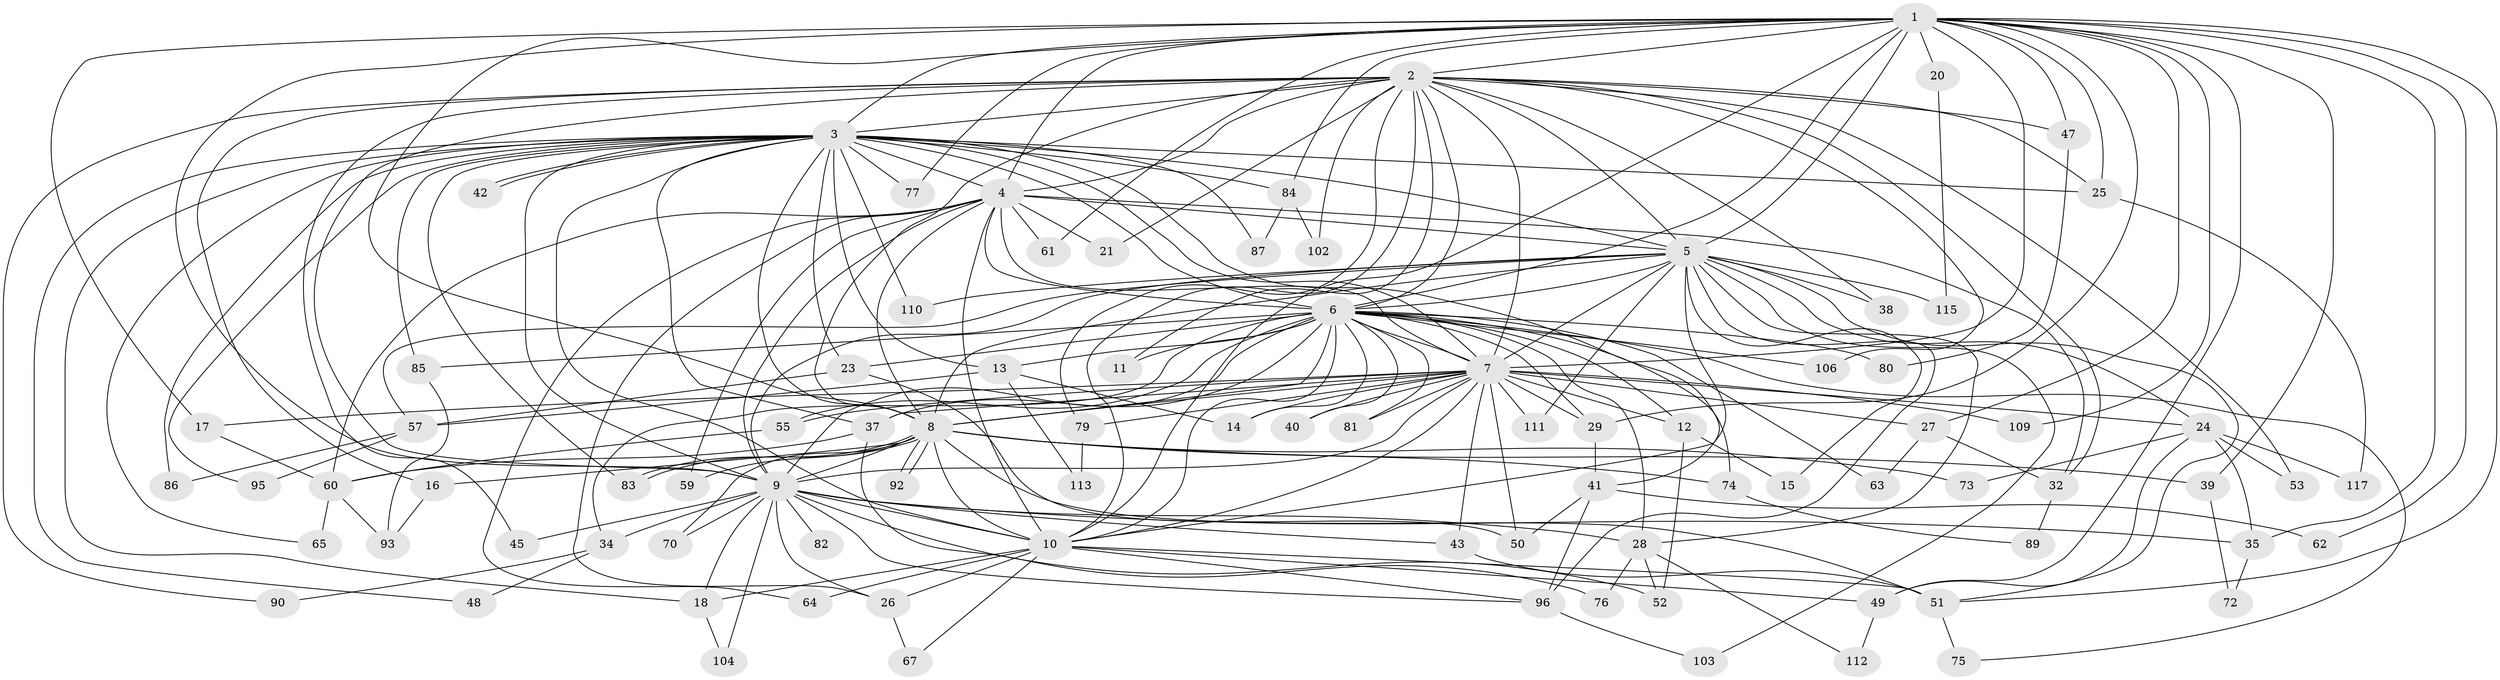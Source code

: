 // Generated by graph-tools (version 1.1) at 2025/23/03/03/25 07:23:47]
// undirected, 88 vertices, 221 edges
graph export_dot {
graph [start="1"]
  node [color=gray90,style=filled];
  1 [super="+19"];
  2 [super="+33"];
  3 [super="+69"];
  4 [super="+54"];
  5 [super="+97"];
  6 [super="+30"];
  7 [super="+56"];
  8 [super="+100"];
  9 [super="+31"];
  10 [super="+22"];
  11;
  12;
  13;
  14 [super="+71"];
  15;
  16 [super="+98"];
  17;
  18;
  20;
  21;
  23;
  24 [super="+94"];
  25 [super="+46"];
  26 [super="+44"];
  27;
  28 [super="+107"];
  29 [super="+36"];
  32 [super="+68"];
  34;
  35 [super="+58"];
  37 [super="+66"];
  38;
  39;
  40;
  41 [super="+114"];
  42;
  43;
  45;
  47;
  48;
  49;
  50 [super="+118"];
  51 [super="+91"];
  52 [super="+78"];
  53;
  55 [super="+108"];
  57 [super="+88"];
  59;
  60 [super="+99"];
  61 [super="+105"];
  62;
  63;
  64;
  65;
  67;
  70;
  72;
  73;
  74;
  75;
  76;
  77;
  79;
  80;
  81;
  82;
  83 [super="+101"];
  84;
  85;
  86;
  87;
  89;
  90;
  92;
  93;
  95;
  96 [super="+116"];
  102;
  103;
  104;
  106;
  109;
  110;
  111;
  112;
  113;
  115;
  117;
  1 -- 2;
  1 -- 3;
  1 -- 4;
  1 -- 5;
  1 -- 6;
  1 -- 7;
  1 -- 8;
  1 -- 9;
  1 -- 10;
  1 -- 17;
  1 -- 20 [weight=2];
  1 -- 27;
  1 -- 47;
  1 -- 49;
  1 -- 51;
  1 -- 61 [weight=2];
  1 -- 62;
  1 -- 77;
  1 -- 84;
  1 -- 109;
  1 -- 39;
  1 -- 35;
  1 -- 29;
  1 -- 25;
  2 -- 3 [weight=2];
  2 -- 4;
  2 -- 5;
  2 -- 6 [weight=2];
  2 -- 7;
  2 -- 8;
  2 -- 9;
  2 -- 10;
  2 -- 11;
  2 -- 16;
  2 -- 21;
  2 -- 25;
  2 -- 32;
  2 -- 38;
  2 -- 45;
  2 -- 47;
  2 -- 53;
  2 -- 79;
  2 -- 90;
  2 -- 102;
  2 -- 106;
  3 -- 4;
  3 -- 5;
  3 -- 6;
  3 -- 7 [weight=2];
  3 -- 8;
  3 -- 9;
  3 -- 10;
  3 -- 13;
  3 -- 18;
  3 -- 23;
  3 -- 25;
  3 -- 41;
  3 -- 42;
  3 -- 42;
  3 -- 48;
  3 -- 65;
  3 -- 77;
  3 -- 84;
  3 -- 85;
  3 -- 86;
  3 -- 87;
  3 -- 110;
  3 -- 95;
  3 -- 83;
  3 -- 37;
  4 -- 5;
  4 -- 6;
  4 -- 7;
  4 -- 8;
  4 -- 9 [weight=2];
  4 -- 10;
  4 -- 21;
  4 -- 26;
  4 -- 32;
  4 -- 59;
  4 -- 60;
  4 -- 61;
  4 -- 64;
  5 -- 6;
  5 -- 7;
  5 -- 8;
  5 -- 9;
  5 -- 10;
  5 -- 15;
  5 -- 24;
  5 -- 38;
  5 -- 57;
  5 -- 96;
  5 -- 103;
  5 -- 110;
  5 -- 111;
  5 -- 115;
  5 -- 28;
  5 -- 51;
  6 -- 7;
  6 -- 8;
  6 -- 9;
  6 -- 10;
  6 -- 11;
  6 -- 12;
  6 -- 13;
  6 -- 14;
  6 -- 23;
  6 -- 28;
  6 -- 29;
  6 -- 34;
  6 -- 37;
  6 -- 40;
  6 -- 55;
  6 -- 74;
  6 -- 75;
  6 -- 80;
  6 -- 81;
  6 -- 85;
  6 -- 106;
  6 -- 63;
  7 -- 8;
  7 -- 9;
  7 -- 10;
  7 -- 12;
  7 -- 14;
  7 -- 17;
  7 -- 24;
  7 -- 27;
  7 -- 29;
  7 -- 37;
  7 -- 40;
  7 -- 43;
  7 -- 55;
  7 -- 79;
  7 -- 81;
  7 -- 109;
  7 -- 111;
  7 -- 50;
  8 -- 9;
  8 -- 10;
  8 -- 16;
  8 -- 39;
  8 -- 59;
  8 -- 70;
  8 -- 73;
  8 -- 74;
  8 -- 83;
  8 -- 83;
  8 -- 92;
  8 -- 92;
  8 -- 51;
  9 -- 10;
  9 -- 18;
  9 -- 28;
  9 -- 34;
  9 -- 35;
  9 -- 43;
  9 -- 45;
  9 -- 52;
  9 -- 70;
  9 -- 82 [weight=2];
  9 -- 104;
  9 -- 96;
  9 -- 26;
  10 -- 49;
  10 -- 64;
  10 -- 67;
  10 -- 96;
  10 -- 26;
  10 -- 18;
  10 -- 51;
  12 -- 15;
  12 -- 52;
  13 -- 57;
  13 -- 113;
  13 -- 14;
  16 -- 93;
  17 -- 60;
  18 -- 104;
  20 -- 115;
  23 -- 50 [weight=2];
  23 -- 57;
  24 -- 35;
  24 -- 53;
  24 -- 73;
  24 -- 117;
  24 -- 49;
  25 -- 117;
  26 -- 67;
  27 -- 63;
  27 -- 32;
  28 -- 52;
  28 -- 76;
  28 -- 112;
  29 -- 41;
  32 -- 89;
  34 -- 48;
  34 -- 90;
  35 -- 72;
  37 -- 76;
  37 -- 60;
  39 -- 72;
  41 -- 50;
  41 -- 62;
  41 -- 96;
  43 -- 51;
  47 -- 80;
  49 -- 112;
  51 -- 75;
  55 -- 60;
  57 -- 86;
  57 -- 95;
  60 -- 65;
  60 -- 93;
  74 -- 89;
  79 -- 113;
  84 -- 87;
  84 -- 102;
  85 -- 93;
  96 -- 103;
}
